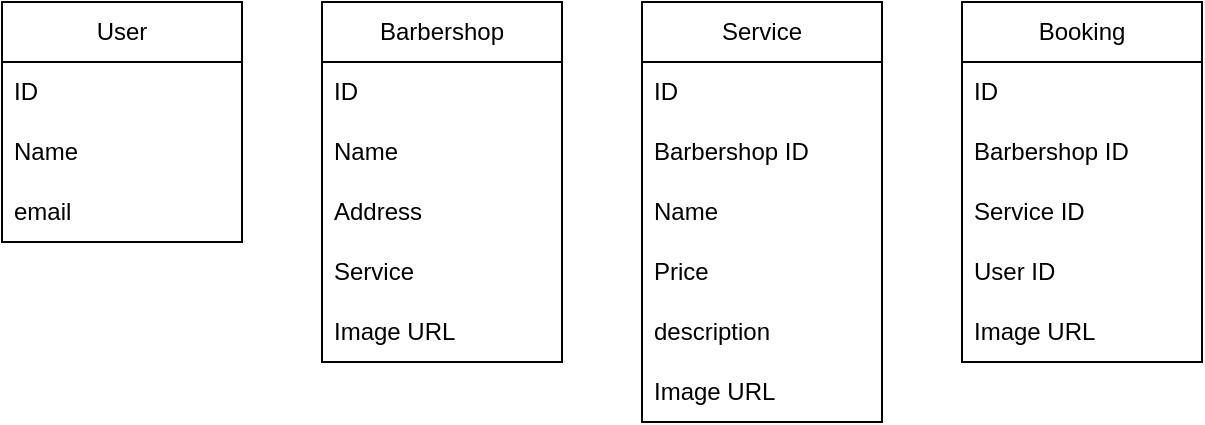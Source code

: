<mxfile version="23.1.0" type="github">
  <diagram name="Page-1" id="iZTrcgNs3cg13t5OAFCf">
    <mxGraphModel dx="754" dy="724" grid="1" gridSize="10" guides="1" tooltips="1" connect="1" arrows="1" fold="1" page="1" pageScale="1" pageWidth="850" pageHeight="1100" math="0" shadow="0">
      <root>
        <mxCell id="0" />
        <mxCell id="1" parent="0" />
        <mxCell id="Eoa4cWRNitMZ0u6SVoYH-2" value="User" style="swimlane;fontStyle=0;childLayout=stackLayout;horizontal=1;startSize=30;horizontalStack=0;resizeParent=1;resizeParentMax=0;resizeLast=0;collapsible=1;marginBottom=0;whiteSpace=wrap;html=1;" vertex="1" parent="1">
          <mxGeometry x="40" y="80" width="120" height="120" as="geometry" />
        </mxCell>
        <mxCell id="Eoa4cWRNitMZ0u6SVoYH-3" value="ID" style="text;strokeColor=none;fillColor=none;align=left;verticalAlign=middle;spacingLeft=4;spacingRight=4;overflow=hidden;points=[[0,0.5],[1,0.5]];portConstraint=eastwest;rotatable=0;whiteSpace=wrap;html=1;" vertex="1" parent="Eoa4cWRNitMZ0u6SVoYH-2">
          <mxGeometry y="30" width="120" height="30" as="geometry" />
        </mxCell>
        <mxCell id="Eoa4cWRNitMZ0u6SVoYH-4" value="Name" style="text;strokeColor=none;fillColor=none;align=left;verticalAlign=middle;spacingLeft=4;spacingRight=4;overflow=hidden;points=[[0,0.5],[1,0.5]];portConstraint=eastwest;rotatable=0;whiteSpace=wrap;html=1;" vertex="1" parent="Eoa4cWRNitMZ0u6SVoYH-2">
          <mxGeometry y="60" width="120" height="30" as="geometry" />
        </mxCell>
        <mxCell id="Eoa4cWRNitMZ0u6SVoYH-5" value="email" style="text;strokeColor=none;fillColor=none;align=left;verticalAlign=middle;spacingLeft=4;spacingRight=4;overflow=hidden;points=[[0,0.5],[1,0.5]];portConstraint=eastwest;rotatable=0;whiteSpace=wrap;html=1;" vertex="1" parent="Eoa4cWRNitMZ0u6SVoYH-2">
          <mxGeometry y="90" width="120" height="30" as="geometry" />
        </mxCell>
        <mxCell id="Eoa4cWRNitMZ0u6SVoYH-12" value="Barbershop" style="swimlane;fontStyle=0;childLayout=stackLayout;horizontal=1;startSize=30;horizontalStack=0;resizeParent=1;resizeParentMax=0;resizeLast=0;collapsible=1;marginBottom=0;whiteSpace=wrap;html=1;" vertex="1" parent="1">
          <mxGeometry x="200" y="80" width="120" height="180" as="geometry" />
        </mxCell>
        <mxCell id="Eoa4cWRNitMZ0u6SVoYH-13" value="ID" style="text;strokeColor=none;fillColor=none;align=left;verticalAlign=middle;spacingLeft=4;spacingRight=4;overflow=hidden;points=[[0,0.5],[1,0.5]];portConstraint=eastwest;rotatable=0;whiteSpace=wrap;html=1;" vertex="1" parent="Eoa4cWRNitMZ0u6SVoYH-12">
          <mxGeometry y="30" width="120" height="30" as="geometry" />
        </mxCell>
        <mxCell id="Eoa4cWRNitMZ0u6SVoYH-14" value="Name" style="text;strokeColor=none;fillColor=none;align=left;verticalAlign=middle;spacingLeft=4;spacingRight=4;overflow=hidden;points=[[0,0.5],[1,0.5]];portConstraint=eastwest;rotatable=0;whiteSpace=wrap;html=1;" vertex="1" parent="Eoa4cWRNitMZ0u6SVoYH-12">
          <mxGeometry y="60" width="120" height="30" as="geometry" />
        </mxCell>
        <mxCell id="Eoa4cWRNitMZ0u6SVoYH-15" value="Address" style="text;strokeColor=none;fillColor=none;align=left;verticalAlign=middle;spacingLeft=4;spacingRight=4;overflow=hidden;points=[[0,0.5],[1,0.5]];portConstraint=eastwest;rotatable=0;whiteSpace=wrap;html=1;" vertex="1" parent="Eoa4cWRNitMZ0u6SVoYH-12">
          <mxGeometry y="90" width="120" height="30" as="geometry" />
        </mxCell>
        <mxCell id="Eoa4cWRNitMZ0u6SVoYH-16" value="Service" style="text;strokeColor=none;fillColor=none;align=left;verticalAlign=middle;spacingLeft=4;spacingRight=4;overflow=hidden;points=[[0,0.5],[1,0.5]];portConstraint=eastwest;rotatable=0;whiteSpace=wrap;html=1;" vertex="1" parent="Eoa4cWRNitMZ0u6SVoYH-12">
          <mxGeometry y="120" width="120" height="30" as="geometry" />
        </mxCell>
        <mxCell id="Eoa4cWRNitMZ0u6SVoYH-17" value="Image URL" style="text;strokeColor=none;fillColor=none;align=left;verticalAlign=middle;spacingLeft=4;spacingRight=4;overflow=hidden;points=[[0,0.5],[1,0.5]];portConstraint=eastwest;rotatable=0;whiteSpace=wrap;html=1;" vertex="1" parent="Eoa4cWRNitMZ0u6SVoYH-12">
          <mxGeometry y="150" width="120" height="30" as="geometry" />
        </mxCell>
        <mxCell id="Eoa4cWRNitMZ0u6SVoYH-20" value="Service" style="swimlane;fontStyle=0;childLayout=stackLayout;horizontal=1;startSize=30;horizontalStack=0;resizeParent=1;resizeParentMax=0;resizeLast=0;collapsible=1;marginBottom=0;whiteSpace=wrap;html=1;" vertex="1" parent="1">
          <mxGeometry x="360" y="80" width="120" height="210" as="geometry" />
        </mxCell>
        <mxCell id="Eoa4cWRNitMZ0u6SVoYH-21" value="ID" style="text;strokeColor=none;fillColor=none;align=left;verticalAlign=middle;spacingLeft=4;spacingRight=4;overflow=hidden;points=[[0,0.5],[1,0.5]];portConstraint=eastwest;rotatable=0;whiteSpace=wrap;html=1;" vertex="1" parent="Eoa4cWRNitMZ0u6SVoYH-20">
          <mxGeometry y="30" width="120" height="30" as="geometry" />
        </mxCell>
        <mxCell id="Eoa4cWRNitMZ0u6SVoYH-22" value="Barbershop ID" style="text;strokeColor=none;fillColor=none;align=left;verticalAlign=middle;spacingLeft=4;spacingRight=4;overflow=hidden;points=[[0,0.5],[1,0.5]];portConstraint=eastwest;rotatable=0;whiteSpace=wrap;html=1;" vertex="1" parent="Eoa4cWRNitMZ0u6SVoYH-20">
          <mxGeometry y="60" width="120" height="30" as="geometry" />
        </mxCell>
        <mxCell id="Eoa4cWRNitMZ0u6SVoYH-24" value="Name" style="text;strokeColor=none;fillColor=none;align=left;verticalAlign=middle;spacingLeft=4;spacingRight=4;overflow=hidden;points=[[0,0.5],[1,0.5]];portConstraint=eastwest;rotatable=0;whiteSpace=wrap;html=1;" vertex="1" parent="Eoa4cWRNitMZ0u6SVoYH-20">
          <mxGeometry y="90" width="120" height="30" as="geometry" />
        </mxCell>
        <mxCell id="Eoa4cWRNitMZ0u6SVoYH-25" value="Price" style="text;strokeColor=none;fillColor=none;align=left;verticalAlign=middle;spacingLeft=4;spacingRight=4;overflow=hidden;points=[[0,0.5],[1,0.5]];portConstraint=eastwest;rotatable=0;whiteSpace=wrap;html=1;" vertex="1" parent="Eoa4cWRNitMZ0u6SVoYH-20">
          <mxGeometry y="120" width="120" height="30" as="geometry" />
        </mxCell>
        <mxCell id="Eoa4cWRNitMZ0u6SVoYH-26" value="description" style="text;strokeColor=none;fillColor=none;align=left;verticalAlign=middle;spacingLeft=4;spacingRight=4;overflow=hidden;points=[[0,0.5],[1,0.5]];portConstraint=eastwest;rotatable=0;whiteSpace=wrap;html=1;" vertex="1" parent="Eoa4cWRNitMZ0u6SVoYH-20">
          <mxGeometry y="150" width="120" height="30" as="geometry" />
        </mxCell>
        <mxCell id="Eoa4cWRNitMZ0u6SVoYH-27" value="Image URL" style="text;strokeColor=none;fillColor=none;align=left;verticalAlign=middle;spacingLeft=4;spacingRight=4;overflow=hidden;points=[[0,0.5],[1,0.5]];portConstraint=eastwest;rotatable=0;whiteSpace=wrap;html=1;" vertex="1" parent="Eoa4cWRNitMZ0u6SVoYH-20">
          <mxGeometry y="180" width="120" height="30" as="geometry" />
        </mxCell>
        <mxCell id="Eoa4cWRNitMZ0u6SVoYH-28" value="Booking" style="swimlane;fontStyle=0;childLayout=stackLayout;horizontal=1;startSize=30;horizontalStack=0;resizeParent=1;resizeParentMax=0;resizeLast=0;collapsible=1;marginBottom=0;whiteSpace=wrap;html=1;" vertex="1" parent="1">
          <mxGeometry x="520" y="80" width="120" height="180" as="geometry" />
        </mxCell>
        <mxCell id="Eoa4cWRNitMZ0u6SVoYH-29" value="ID" style="text;strokeColor=none;fillColor=none;align=left;verticalAlign=middle;spacingLeft=4;spacingRight=4;overflow=hidden;points=[[0,0.5],[1,0.5]];portConstraint=eastwest;rotatable=0;whiteSpace=wrap;html=1;" vertex="1" parent="Eoa4cWRNitMZ0u6SVoYH-28">
          <mxGeometry y="30" width="120" height="30" as="geometry" />
        </mxCell>
        <mxCell id="Eoa4cWRNitMZ0u6SVoYH-30" value="Barbershop ID" style="text;strokeColor=none;fillColor=none;align=left;verticalAlign=middle;spacingLeft=4;spacingRight=4;overflow=hidden;points=[[0,0.5],[1,0.5]];portConstraint=eastwest;rotatable=0;whiteSpace=wrap;html=1;" vertex="1" parent="Eoa4cWRNitMZ0u6SVoYH-28">
          <mxGeometry y="60" width="120" height="30" as="geometry" />
        </mxCell>
        <mxCell id="Eoa4cWRNitMZ0u6SVoYH-31" value="Service ID" style="text;strokeColor=none;fillColor=none;align=left;verticalAlign=middle;spacingLeft=4;spacingRight=4;overflow=hidden;points=[[0,0.5],[1,0.5]];portConstraint=eastwest;rotatable=0;whiteSpace=wrap;html=1;" vertex="1" parent="Eoa4cWRNitMZ0u6SVoYH-28">
          <mxGeometry y="90" width="120" height="30" as="geometry" />
        </mxCell>
        <mxCell id="Eoa4cWRNitMZ0u6SVoYH-32" value="User ID" style="text;strokeColor=none;fillColor=none;align=left;verticalAlign=middle;spacingLeft=4;spacingRight=4;overflow=hidden;points=[[0,0.5],[1,0.5]];portConstraint=eastwest;rotatable=0;whiteSpace=wrap;html=1;" vertex="1" parent="Eoa4cWRNitMZ0u6SVoYH-28">
          <mxGeometry y="120" width="120" height="30" as="geometry" />
        </mxCell>
        <mxCell id="Eoa4cWRNitMZ0u6SVoYH-33" value="Image URL" style="text;strokeColor=none;fillColor=none;align=left;verticalAlign=middle;spacingLeft=4;spacingRight=4;overflow=hidden;points=[[0,0.5],[1,0.5]];portConstraint=eastwest;rotatable=0;whiteSpace=wrap;html=1;" vertex="1" parent="Eoa4cWRNitMZ0u6SVoYH-28">
          <mxGeometry y="150" width="120" height="30" as="geometry" />
        </mxCell>
      </root>
    </mxGraphModel>
  </diagram>
</mxfile>
